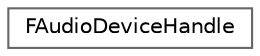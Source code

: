 digraph "Graphical Class Hierarchy"
{
 // INTERACTIVE_SVG=YES
 // LATEX_PDF_SIZE
  bgcolor="transparent";
  edge [fontname=Helvetica,fontsize=10,labelfontname=Helvetica,labelfontsize=10];
  node [fontname=Helvetica,fontsize=10,shape=box,height=0.2,width=0.4];
  rankdir="LR";
  Node0 [id="Node000000",label="FAudioDeviceHandle",height=0.2,width=0.4,color="grey40", fillcolor="white", style="filled",URL="$d7/da1/classFAudioDeviceHandle.html",tooltip=" "];
}
